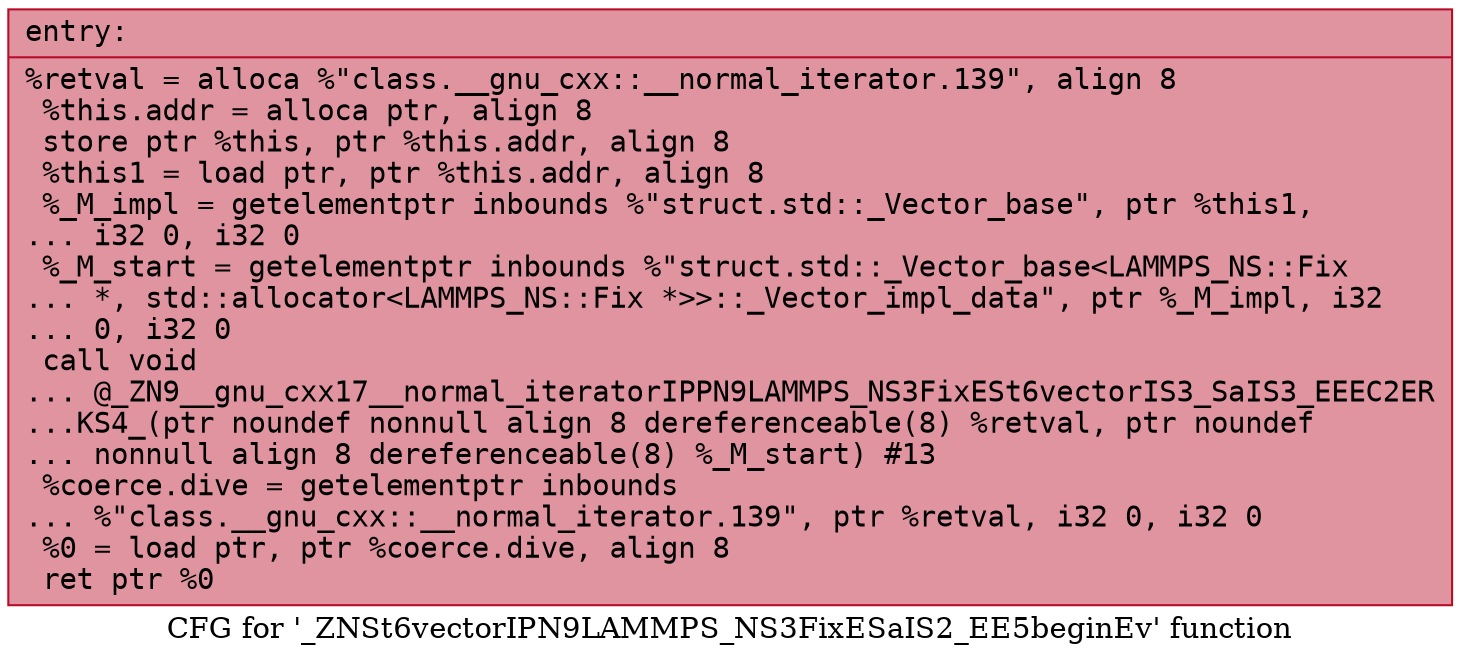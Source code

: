 digraph "CFG for '_ZNSt6vectorIPN9LAMMPS_NS3FixESaIS2_EE5beginEv' function" {
	label="CFG for '_ZNSt6vectorIPN9LAMMPS_NS3FixESaIS2_EE5beginEv' function";

	Node0x561f1656dfe0 [shape=record,color="#b70d28ff", style=filled, fillcolor="#b70d2870" fontname="Courier",label="{entry:\l|  %retval = alloca %\"class.__gnu_cxx::__normal_iterator.139\", align 8\l  %this.addr = alloca ptr, align 8\l  store ptr %this, ptr %this.addr, align 8\l  %this1 = load ptr, ptr %this.addr, align 8\l  %_M_impl = getelementptr inbounds %\"struct.std::_Vector_base\", ptr %this1,\l... i32 0, i32 0\l  %_M_start = getelementptr inbounds %\"struct.std::_Vector_base\<LAMMPS_NS::Fix\l... *, std::allocator\<LAMMPS_NS::Fix *\>\>::_Vector_impl_data\", ptr %_M_impl, i32\l... 0, i32 0\l  call void\l... @_ZN9__gnu_cxx17__normal_iteratorIPPN9LAMMPS_NS3FixESt6vectorIS3_SaIS3_EEEC2ER\l...KS4_(ptr noundef nonnull align 8 dereferenceable(8) %retval, ptr noundef\l... nonnull align 8 dereferenceable(8) %_M_start) #13\l  %coerce.dive = getelementptr inbounds\l... %\"class.__gnu_cxx::__normal_iterator.139\", ptr %retval, i32 0, i32 0\l  %0 = load ptr, ptr %coerce.dive, align 8\l  ret ptr %0\l}"];
}
